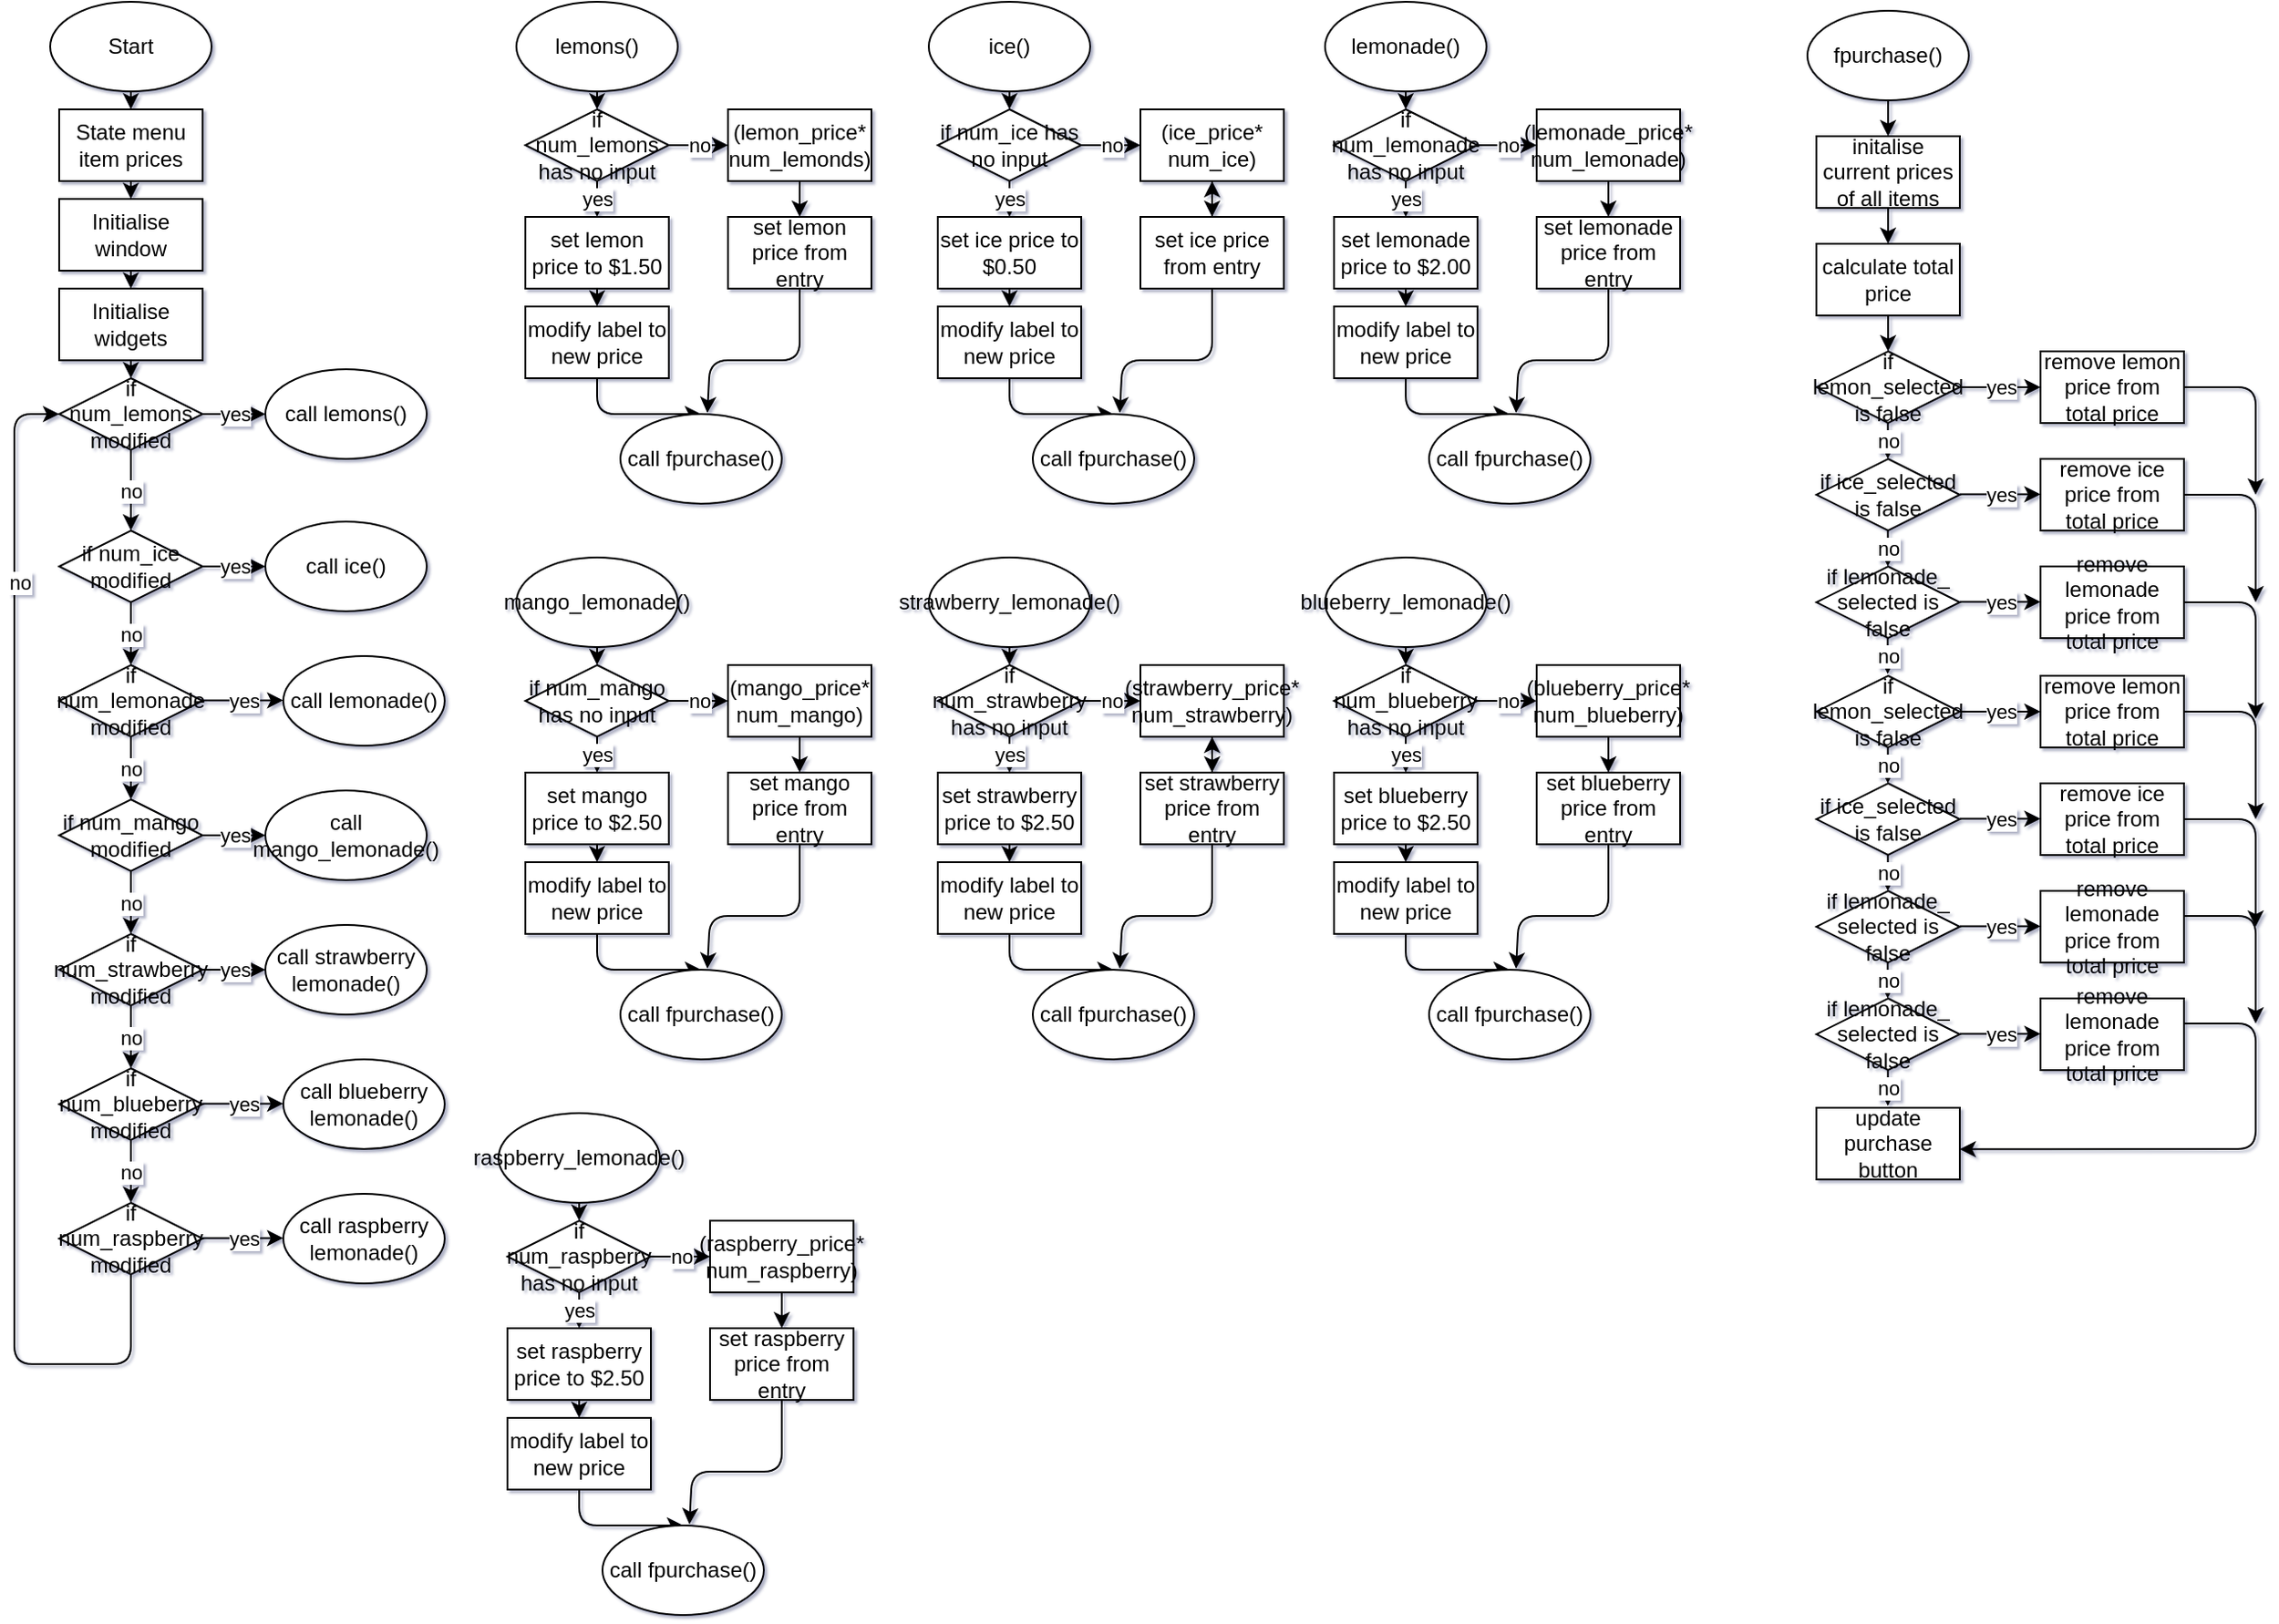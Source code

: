 <mxfile>
    <diagram id="T7fpfcv4vCOdEy8_zd1V" name="Page-1">
        <mxGraphModel dx="1696" dy="1106" grid="1" gridSize="10" guides="1" tooltips="1" connect="1" arrows="1" fold="1" page="1" pageScale="1" pageWidth="850" pageHeight="1100" background="none" math="0" shadow="1">
            <root>
                <mxCell id="0"/>
                <mxCell id="1" parent="0"/>
                <mxCell id="4" value="lemons()" style="ellipse;whiteSpace=wrap;html=1;" parent="1" vertex="1">
                    <mxGeometry x="50" y="40" width="90" height="50" as="geometry"/>
                </mxCell>
                <mxCell id="9" value="" style="endArrow=classic;html=1;exitX=0.5;exitY=1;exitDx=0;exitDy=0;entryX=0.5;entryY=0;entryDx=0;entryDy=0;" parent="1" source="4" edge="1">
                    <mxGeometry width="50" height="50" relative="1" as="geometry">
                        <mxPoint x="170" y="180" as="sourcePoint"/>
                        <mxPoint x="95" y="100" as="targetPoint"/>
                    </mxGeometry>
                </mxCell>
                <mxCell id="22" style="edgeStyle=none;html=1;exitX=0.5;exitY=1;exitDx=0;exitDy=0;" parent="1" source="10" target="18" edge="1">
                    <mxGeometry relative="1" as="geometry"/>
                </mxCell>
                <mxCell id="10" value="Start" style="ellipse;whiteSpace=wrap;html=1;" parent="1" vertex="1">
                    <mxGeometry x="-210" y="40" width="90" height="50" as="geometry"/>
                </mxCell>
                <mxCell id="16" value="fpurchase()" style="ellipse;whiteSpace=wrap;html=1;" parent="1" vertex="1">
                    <mxGeometry x="770" y="45" width="90" height="50" as="geometry"/>
                </mxCell>
                <mxCell id="17" value="" style="endArrow=classic;html=1;exitX=0.5;exitY=1;exitDx=0;exitDy=0;" parent="1" source="16" edge="1">
                    <mxGeometry width="50" height="50" relative="1" as="geometry">
                        <mxPoint x="890" y="185" as="sourcePoint"/>
                        <mxPoint x="815" y="115" as="targetPoint"/>
                    </mxGeometry>
                </mxCell>
                <mxCell id="20" style="edgeStyle=none;html=1;exitX=0.5;exitY=1;exitDx=0;exitDy=0;entryX=0.5;entryY=0;entryDx=0;entryDy=0;" parent="1" source="18" target="19" edge="1">
                    <mxGeometry relative="1" as="geometry"/>
                </mxCell>
                <mxCell id="18" value="State menu item prices" style="rounded=0;whiteSpace=wrap;html=1;" parent="1" vertex="1">
                    <mxGeometry x="-205" y="100" width="80" height="40" as="geometry"/>
                </mxCell>
                <mxCell id="26" style="edgeStyle=none;html=1;exitX=0.5;exitY=1;exitDx=0;exitDy=0;" parent="1" source="19" target="25" edge="1">
                    <mxGeometry relative="1" as="geometry"/>
                </mxCell>
                <mxCell id="19" value="Initialise window" style="rounded=0;whiteSpace=wrap;html=1;" parent="1" vertex="1">
                    <mxGeometry x="-205" y="150" width="80" height="40" as="geometry"/>
                </mxCell>
                <mxCell id="28" style="edgeStyle=none;html=1;exitX=0.5;exitY=1;exitDx=0;exitDy=0;entryX=0.5;entryY=0;entryDx=0;entryDy=0;" parent="1" source="25" edge="1">
                    <mxGeometry relative="1" as="geometry">
                        <mxPoint x="-165" y="250" as="targetPoint"/>
                    </mxGeometry>
                </mxCell>
                <mxCell id="25" value="Initialise widgets" style="rounded=0;whiteSpace=wrap;html=1;" parent="1" vertex="1">
                    <mxGeometry x="-205" y="200" width="80" height="40" as="geometry"/>
                </mxCell>
                <mxCell id="30" value="call lemons()" style="ellipse;whiteSpace=wrap;html=1;" parent="1" vertex="1">
                    <mxGeometry x="-90" y="245" width="90" height="50" as="geometry"/>
                </mxCell>
                <mxCell id="35" value="call ice()" style="ellipse;whiteSpace=wrap;html=1;" parent="1" vertex="1">
                    <mxGeometry x="-90" y="330" width="90" height="50" as="geometry"/>
                </mxCell>
                <mxCell id="42" style="edgeStyle=none;html=1;entryX=0;entryY=0.5;entryDx=0;entryDy=0;exitX=0.5;exitY=1;exitDx=0;exitDy=0;" parent="1" source="203" edge="1">
                    <mxGeometry relative="1" as="geometry">
                        <mxPoint x="-230" y="721.129" as="sourcePoint"/>
                        <mxPoint x="-205" y="270" as="targetPoint"/>
                        <Array as="points">
                            <mxPoint x="-165" y="800"/>
                            <mxPoint x="-230" y="800"/>
                            <mxPoint x="-230" y="650"/>
                            <mxPoint x="-230" y="570"/>
                            <mxPoint x="-230" y="470"/>
                            <mxPoint x="-230" y="340"/>
                            <mxPoint x="-230" y="270"/>
                        </Array>
                    </mxGeometry>
                </mxCell>
                <mxCell id="38" value="call lemonade()" style="ellipse;whiteSpace=wrap;html=1;" parent="1" vertex="1">
                    <mxGeometry x="-80" y="405" width="90" height="50" as="geometry"/>
                </mxCell>
                <mxCell id="43" value="" style="endArrow=classic;html=1;exitX=0.5;exitY=1;exitDx=0;exitDy=0;entryX=0.5;entryY=0;entryDx=0;entryDy=0;" parent="1" edge="1">
                    <mxGeometry relative="1" as="geometry">
                        <mxPoint x="-165" y="290" as="sourcePoint"/>
                        <mxPoint x="-165" y="335" as="targetPoint"/>
                    </mxGeometry>
                </mxCell>
                <mxCell id="44" value="no" style="edgeLabel;resizable=0;html=1;;align=center;verticalAlign=middle;" parent="43" connectable="0" vertex="1">
                    <mxGeometry relative="1" as="geometry"/>
                </mxCell>
                <mxCell id="45" value="" style="endArrow=classic;html=1;exitX=0.5;exitY=1;exitDx=0;exitDy=0;entryX=0.5;entryY=0;entryDx=0;entryDy=0;" parent="1" edge="1">
                    <mxGeometry relative="1" as="geometry">
                        <mxPoint x="-165" y="375" as="sourcePoint"/>
                        <mxPoint x="-165" y="410" as="targetPoint"/>
                    </mxGeometry>
                </mxCell>
                <mxCell id="46" value="no" style="edgeLabel;resizable=0;html=1;;align=center;verticalAlign=middle;" parent="45" connectable="0" vertex="1">
                    <mxGeometry relative="1" as="geometry"/>
                </mxCell>
                <mxCell id="48" value="" style="endArrow=classic;html=1;exitX=1;exitY=0.5;exitDx=0;exitDy=0;entryX=0;entryY=0.5;entryDx=0;entryDy=0;" parent="1" target="35" edge="1">
                    <mxGeometry relative="1" as="geometry">
                        <mxPoint x="-125" y="355" as="sourcePoint"/>
                        <mxPoint x="-40" y="400" as="targetPoint"/>
                    </mxGeometry>
                </mxCell>
                <mxCell id="49" value="yes" style="edgeLabel;resizable=0;html=1;;align=center;verticalAlign=middle;" parent="48" connectable="0" vertex="1">
                    <mxGeometry relative="1" as="geometry"/>
                </mxCell>
                <mxCell id="51" value="" style="endArrow=classic;html=1;exitX=1;exitY=0.5;exitDx=0;exitDy=0;" parent="1" target="30" edge="1">
                    <mxGeometry relative="1" as="geometry">
                        <mxPoint x="-125" y="270" as="sourcePoint"/>
                        <mxPoint y="310" as="targetPoint"/>
                    </mxGeometry>
                </mxCell>
                <mxCell id="52" value="yes" style="edgeLabel;resizable=0;html=1;;align=center;verticalAlign=middle;" parent="51" connectable="0" vertex="1">
                    <mxGeometry relative="1" as="geometry"/>
                </mxCell>
                <mxCell id="54" value="" style="endArrow=classic;html=1;exitX=1;exitY=0.5;exitDx=0;exitDy=0;entryX=0;entryY=0.5;entryDx=0;entryDy=0;" parent="1" edge="1">
                    <mxGeometry relative="1" as="geometry">
                        <mxPoint x="-125" y="429.74" as="sourcePoint"/>
                        <mxPoint x="-80" y="429.74" as="targetPoint"/>
                    </mxGeometry>
                </mxCell>
                <mxCell id="55" value="yes" style="edgeLabel;resizable=0;html=1;;align=center;verticalAlign=middle;" parent="54" connectable="0" vertex="1">
                    <mxGeometry relative="1" as="geometry"/>
                </mxCell>
                <mxCell id="56" value="no" style="edgeLabel;resizable=0;html=1;;align=center;verticalAlign=middle;" parent="1" connectable="0" vertex="1">
                    <mxGeometry x="-139.998" y="335" as="geometry">
                        <mxPoint x="-87" y="29" as="offset"/>
                    </mxGeometry>
                </mxCell>
                <mxCell id="57" value="if num_lemons modified" style="rhombus;whiteSpace=wrap;html=1;" parent="1" vertex="1">
                    <mxGeometry x="-205" y="250" width="80" height="40" as="geometry"/>
                </mxCell>
                <mxCell id="58" value="if num_ice modified" style="rhombus;whiteSpace=wrap;html=1;" parent="1" vertex="1">
                    <mxGeometry x="-205" y="335" width="80" height="40" as="geometry"/>
                </mxCell>
                <mxCell id="59" value="if num_lemonade modified" style="rhombus;whiteSpace=wrap;html=1;" parent="1" vertex="1">
                    <mxGeometry x="-205" y="410" width="80" height="40" as="geometry"/>
                </mxCell>
                <mxCell id="61" value="&lt;span style=&quot;color: rgb(0, 0, 0);&quot;&gt;if num_lemons has no input&lt;/span&gt;" style="rhombus;whiteSpace=wrap;html=1;" parent="1" vertex="1">
                    <mxGeometry x="55" y="100" width="80" height="40" as="geometry"/>
                </mxCell>
                <mxCell id="63" value="" style="endArrow=classic;html=1;exitX=0.5;exitY=1;exitDx=0;exitDy=0;entryX=0.5;entryY=0;entryDx=0;entryDy=0;" parent="1" source="61" target="68" edge="1">
                    <mxGeometry relative="1" as="geometry">
                        <mxPoint x="118" y="170" as="sourcePoint"/>
                        <mxPoint x="98" y="170" as="targetPoint"/>
                    </mxGeometry>
                </mxCell>
                <mxCell id="64" value="yes" style="edgeLabel;resizable=0;html=1;;align=center;verticalAlign=middle;" parent="63" connectable="0" vertex="1">
                    <mxGeometry relative="1" as="geometry"/>
                </mxCell>
                <mxCell id="66" value="" style="endArrow=classic;html=1;exitX=1;exitY=0.5;exitDx=0;exitDy=0;" parent="1" source="61" edge="1">
                    <mxGeometry relative="1" as="geometry">
                        <mxPoint x="105" y="150" as="sourcePoint"/>
                        <mxPoint x="168" y="120" as="targetPoint"/>
                    </mxGeometry>
                </mxCell>
                <mxCell id="67" value="no" style="edgeLabel;resizable=0;html=1;;align=center;verticalAlign=middle;" parent="66" connectable="0" vertex="1">
                    <mxGeometry relative="1" as="geometry"/>
                </mxCell>
                <mxCell id="71" value="" style="edgeStyle=none;html=1;" parent="1" source="68" target="70" edge="1">
                    <mxGeometry relative="1" as="geometry"/>
                </mxCell>
                <mxCell id="68" value="set lemon price to $1.50" style="rounded=0;whiteSpace=wrap;html=1;" parent="1" vertex="1">
                    <mxGeometry x="55" y="160" width="80" height="40" as="geometry"/>
                </mxCell>
                <mxCell id="79" style="edgeStyle=none;html=1;entryX=0.5;entryY=0;entryDx=0;entryDy=0;" parent="1" source="70" target="78" edge="1">
                    <mxGeometry relative="1" as="geometry">
                        <Array as="points">
                            <mxPoint x="95" y="270"/>
                        </Array>
                    </mxGeometry>
                </mxCell>
                <mxCell id="70" value="modify label to new price" style="rounded=0;whiteSpace=wrap;html=1;" parent="1" vertex="1">
                    <mxGeometry x="55" y="210" width="80" height="40" as="geometry"/>
                </mxCell>
                <mxCell id="77" value="" style="edgeStyle=none;html=1;" parent="1" source="72" target="75" edge="1">
                    <mxGeometry relative="1" as="geometry"/>
                </mxCell>
                <mxCell id="72" value="(lemon_price*&lt;br&gt;num_lemonds)" style="rounded=0;whiteSpace=wrap;html=1;" parent="1" vertex="1">
                    <mxGeometry x="168" y="100" width="80" height="40" as="geometry"/>
                </mxCell>
                <mxCell id="80" style="edgeStyle=none;html=1;entryX=0.539;entryY=-0.012;entryDx=0;entryDy=0;entryPerimeter=0;" parent="1" source="75" target="78" edge="1">
                    <mxGeometry relative="1" as="geometry">
                        <mxPoint x="208" y="240" as="targetPoint"/>
                        <Array as="points">
                            <mxPoint x="208" y="240"/>
                            <mxPoint x="158" y="240"/>
                        </Array>
                    </mxGeometry>
                </mxCell>
                <mxCell id="75" value="&lt;span style=&quot;color: rgb(0, 0, 0);&quot;&gt;set lemon price from entry&lt;/span&gt;" style="rounded=0;whiteSpace=wrap;html=1;" parent="1" vertex="1">
                    <mxGeometry x="168" y="160" width="80" height="40" as="geometry"/>
                </mxCell>
                <mxCell id="78" value="call fpurchase()" style="ellipse;whiteSpace=wrap;html=1;" parent="1" vertex="1">
                    <mxGeometry x="108" y="270" width="90" height="50" as="geometry"/>
                </mxCell>
                <mxCell id="81" value="lemonade()" style="ellipse;whiteSpace=wrap;html=1;" parent="1" vertex="1">
                    <mxGeometry x="501" y="40" width="90" height="50" as="geometry"/>
                </mxCell>
                <mxCell id="82" value="" style="endArrow=classic;html=1;exitX=0.5;exitY=1;exitDx=0;exitDy=0;entryX=0.5;entryY=0;entryDx=0;entryDy=0;" parent="1" source="81" edge="1">
                    <mxGeometry width="50" height="50" relative="1" as="geometry">
                        <mxPoint x="621" y="180" as="sourcePoint"/>
                        <mxPoint x="546" y="100" as="targetPoint"/>
                    </mxGeometry>
                </mxCell>
                <mxCell id="83" value="&lt;span style=&quot;color: rgb(0, 0, 0);&quot;&gt;if num_lemonade has no input&lt;/span&gt;" style="rhombus;whiteSpace=wrap;html=1;" parent="1" vertex="1">
                    <mxGeometry x="506" y="100" width="80" height="40" as="geometry"/>
                </mxCell>
                <mxCell id="84" value="" style="endArrow=classic;html=1;exitX=0.5;exitY=1;exitDx=0;exitDy=0;entryX=0.5;entryY=0;entryDx=0;entryDy=0;" parent="1" source="83" target="89" edge="1">
                    <mxGeometry relative="1" as="geometry">
                        <mxPoint x="569" y="170" as="sourcePoint"/>
                        <mxPoint x="549" y="170" as="targetPoint"/>
                    </mxGeometry>
                </mxCell>
                <mxCell id="85" value="yes" style="edgeLabel;resizable=0;html=1;;align=center;verticalAlign=middle;" parent="84" connectable="0" vertex="1">
                    <mxGeometry relative="1" as="geometry"/>
                </mxCell>
                <mxCell id="86" value="" style="endArrow=classic;html=1;exitX=1;exitY=0.5;exitDx=0;exitDy=0;" parent="1" source="83" edge="1">
                    <mxGeometry relative="1" as="geometry">
                        <mxPoint x="556" y="150" as="sourcePoint"/>
                        <mxPoint x="619" y="120" as="targetPoint"/>
                    </mxGeometry>
                </mxCell>
                <mxCell id="87" value="no" style="edgeLabel;resizable=0;html=1;;align=center;verticalAlign=middle;" parent="86" connectable="0" vertex="1">
                    <mxGeometry relative="1" as="geometry"/>
                </mxCell>
                <mxCell id="88" value="" style="edgeStyle=none;html=1;" parent="1" source="89" target="91" edge="1">
                    <mxGeometry relative="1" as="geometry"/>
                </mxCell>
                <mxCell id="89" value="set lemonade price to $2.00" style="rounded=0;whiteSpace=wrap;html=1;" parent="1" vertex="1">
                    <mxGeometry x="506" y="160" width="80" height="40" as="geometry"/>
                </mxCell>
                <mxCell id="90" style="edgeStyle=none;html=1;entryX=0.5;entryY=0;entryDx=0;entryDy=0;" parent="1" source="91" target="96" edge="1">
                    <mxGeometry relative="1" as="geometry">
                        <Array as="points">
                            <mxPoint x="546" y="270"/>
                        </Array>
                    </mxGeometry>
                </mxCell>
                <mxCell id="91" value="modify label to new price" style="rounded=0;whiteSpace=wrap;html=1;" parent="1" vertex="1">
                    <mxGeometry x="506" y="210" width="80" height="40" as="geometry"/>
                </mxCell>
                <mxCell id="92" value="" style="edgeStyle=none;html=1;" parent="1" source="93" target="95" edge="1">
                    <mxGeometry relative="1" as="geometry"/>
                </mxCell>
                <mxCell id="93" value="&lt;span style=&quot;color: rgb(0, 0, 0);&quot;&gt;(lemonade_price*&lt;/span&gt;&lt;br&gt;&lt;span style=&quot;color: rgb(0, 0, 0);&quot;&gt;num_lemonade)&lt;/span&gt;" style="rounded=0;whiteSpace=wrap;html=1;" parent="1" vertex="1">
                    <mxGeometry x="619" y="100" width="80" height="40" as="geometry"/>
                </mxCell>
                <mxCell id="94" style="edgeStyle=none;html=1;entryX=0.539;entryY=-0.012;entryDx=0;entryDy=0;entryPerimeter=0;" parent="1" source="95" target="96" edge="1">
                    <mxGeometry relative="1" as="geometry">
                        <mxPoint x="659" y="240" as="targetPoint"/>
                        <Array as="points">
                            <mxPoint x="659" y="240"/>
                            <mxPoint x="609" y="240"/>
                        </Array>
                    </mxGeometry>
                </mxCell>
                <mxCell id="95" value="&lt;span style=&quot;color: rgb(0, 0, 0);&quot;&gt;set lemonade price from entry&lt;/span&gt;" style="rounded=0;whiteSpace=wrap;html=1;" parent="1" vertex="1">
                    <mxGeometry x="619" y="160" width="80" height="40" as="geometry"/>
                </mxCell>
                <mxCell id="96" value="call fpurchase()" style="ellipse;whiteSpace=wrap;html=1;" parent="1" vertex="1">
                    <mxGeometry x="559" y="270" width="90" height="50" as="geometry"/>
                </mxCell>
                <mxCell id="97" value="ice()" style="ellipse;whiteSpace=wrap;html=1;" parent="1" vertex="1">
                    <mxGeometry x="280" y="40" width="90" height="50" as="geometry"/>
                </mxCell>
                <mxCell id="98" value="" style="endArrow=classic;html=1;exitX=0.5;exitY=1;exitDx=0;exitDy=0;entryX=0.5;entryY=0;entryDx=0;entryDy=0;" parent="1" source="97" edge="1">
                    <mxGeometry width="50" height="50" relative="1" as="geometry">
                        <mxPoint x="400" y="180" as="sourcePoint"/>
                        <mxPoint x="325" y="100" as="targetPoint"/>
                    </mxGeometry>
                </mxCell>
                <mxCell id="99" value="&lt;span style=&quot;color: rgb(0, 0, 0);&quot;&gt;if num_ice has no input&lt;/span&gt;" style="rhombus;whiteSpace=wrap;html=1;" parent="1" vertex="1">
                    <mxGeometry x="285" y="100" width="80" height="40" as="geometry"/>
                </mxCell>
                <mxCell id="100" value="" style="endArrow=classic;html=1;exitX=0.5;exitY=1;exitDx=0;exitDy=0;entryX=0.5;entryY=0;entryDx=0;entryDy=0;" parent="1" source="99" target="105" edge="1">
                    <mxGeometry relative="1" as="geometry">
                        <mxPoint x="348" y="170" as="sourcePoint"/>
                        <mxPoint x="328" y="170" as="targetPoint"/>
                    </mxGeometry>
                </mxCell>
                <mxCell id="101" value="yes" style="edgeLabel;resizable=0;html=1;;align=center;verticalAlign=middle;" parent="100" connectable="0" vertex="1">
                    <mxGeometry relative="1" as="geometry"/>
                </mxCell>
                <mxCell id="102" value="" style="endArrow=classic;html=1;exitX=1;exitY=0.5;exitDx=0;exitDy=0;" parent="1" source="99" edge="1">
                    <mxGeometry relative="1" as="geometry">
                        <mxPoint x="335" y="150" as="sourcePoint"/>
                        <mxPoint x="398" y="120" as="targetPoint"/>
                    </mxGeometry>
                </mxCell>
                <mxCell id="103" value="no" style="edgeLabel;resizable=0;html=1;;align=center;verticalAlign=middle;" parent="102" connectable="0" vertex="1">
                    <mxGeometry relative="1" as="geometry"/>
                </mxCell>
                <mxCell id="104" value="" style="edgeStyle=none;html=1;" parent="1" source="105" target="107" edge="1">
                    <mxGeometry relative="1" as="geometry"/>
                </mxCell>
                <mxCell id="105" value="set ice price to $0.50" style="rounded=0;whiteSpace=wrap;html=1;" parent="1" vertex="1">
                    <mxGeometry x="285" y="160" width="80" height="40" as="geometry"/>
                </mxCell>
                <mxCell id="106" style="edgeStyle=none;html=1;entryX=0.5;entryY=0;entryDx=0;entryDy=0;" parent="1" source="107" target="112" edge="1">
                    <mxGeometry relative="1" as="geometry">
                        <Array as="points">
                            <mxPoint x="325" y="270"/>
                        </Array>
                    </mxGeometry>
                </mxCell>
                <mxCell id="107" value="modify label to new price" style="rounded=0;whiteSpace=wrap;html=1;" parent="1" vertex="1">
                    <mxGeometry x="285" y="210" width="80" height="40" as="geometry"/>
                </mxCell>
                <mxCell id="108" value="" style="edgeStyle=none;html=1;" parent="1" source="109" target="111" edge="1">
                    <mxGeometry relative="1" as="geometry"/>
                </mxCell>
                <mxCell id="109" value="&lt;span style=&quot;color: rgb(0, 0, 0);&quot;&gt;(ice_price*&lt;/span&gt;&lt;br&gt;&lt;span style=&quot;color: rgb(0, 0, 0);&quot;&gt;num_ice)&lt;/span&gt;" style="rounded=0;whiteSpace=wrap;html=1;" parent="1" vertex="1">
                    <mxGeometry x="398" y="100" width="80" height="40" as="geometry"/>
                </mxCell>
                <mxCell id="110" style="edgeStyle=none;html=1;entryX=0.539;entryY=-0.012;entryDx=0;entryDy=0;entryPerimeter=0;" parent="1" source="111" target="112" edge="1">
                    <mxGeometry relative="1" as="geometry">
                        <mxPoint x="438" y="240" as="targetPoint"/>
                        <Array as="points">
                            <mxPoint x="438" y="240"/>
                            <mxPoint x="388" y="240"/>
                        </Array>
                    </mxGeometry>
                </mxCell>
                <mxCell id="113" value="" style="edgeStyle=none;html=1;" parent="1" source="111" target="109" edge="1">
                    <mxGeometry relative="1" as="geometry"/>
                </mxCell>
                <mxCell id="111" value="&lt;span style=&quot;color: rgb(0, 0, 0);&quot;&gt;set ice price from entry&lt;/span&gt;" style="rounded=0;whiteSpace=wrap;html=1;" parent="1" vertex="1">
                    <mxGeometry x="398" y="160" width="80" height="40" as="geometry"/>
                </mxCell>
                <mxCell id="112" value="call fpurchase()" style="ellipse;whiteSpace=wrap;html=1;" parent="1" vertex="1">
                    <mxGeometry x="338" y="270" width="90" height="50" as="geometry"/>
                </mxCell>
                <mxCell id="116" value="" style="edgeStyle=none;html=1;" parent="1" source="114" target="115" edge="1">
                    <mxGeometry relative="1" as="geometry"/>
                </mxCell>
                <mxCell id="114" value="initalise current prices of all items" style="rounded=0;whiteSpace=wrap;html=1;" parent="1" vertex="1">
                    <mxGeometry x="775" y="115" width="80" height="40" as="geometry"/>
                </mxCell>
                <mxCell id="119" value="" style="edgeStyle=none;html=1;" parent="1" source="115" target="118" edge="1">
                    <mxGeometry relative="1" as="geometry"/>
                </mxCell>
                <mxCell id="115" value="&lt;span style=&quot;color: rgb(0, 0, 0);&quot;&gt;calculate total price&lt;/span&gt;" style="rounded=0;whiteSpace=wrap;html=1;" parent="1" vertex="1">
                    <mxGeometry x="775" y="175" width="80" height="40" as="geometry"/>
                </mxCell>
                <mxCell id="118" value="&lt;span style=&quot;color: rgb(0, 0, 0);&quot;&gt;if lemon_selected is false&lt;/span&gt;" style="rhombus;whiteSpace=wrap;html=1;" parent="1" vertex="1">
                    <mxGeometry x="775" y="235" width="80" height="40" as="geometry"/>
                </mxCell>
                <mxCell id="121" value="yes" style="endArrow=classic;html=1;exitX=1;exitY=0.5;exitDx=0;exitDy=0;" parent="1" source="118" edge="1">
                    <mxGeometry relative="1" as="geometry">
                        <mxPoint x="775" y="254.73" as="sourcePoint"/>
                        <mxPoint x="900" y="255" as="targetPoint"/>
                    </mxGeometry>
                </mxCell>
                <mxCell id="123" value="" style="endArrow=classic;html=1;exitX=0.5;exitY=1;exitDx=0;exitDy=0;entryX=0.5;entryY=0;entryDx=0;entryDy=0;" parent="1" edge="1">
                    <mxGeometry relative="1" as="geometry">
                        <mxPoint x="814.86" y="275" as="sourcePoint"/>
                        <mxPoint x="814.86" y="295" as="targetPoint"/>
                    </mxGeometry>
                </mxCell>
                <mxCell id="124" value="no" style="edgeLabel;resizable=0;html=1;;align=center;verticalAlign=middle;" parent="123" connectable="0" vertex="1">
                    <mxGeometry relative="1" as="geometry"/>
                </mxCell>
                <mxCell id="125" value="&lt;span style=&quot;color: rgb(0, 0, 0);&quot;&gt;if ice_selected is false&lt;/span&gt;" style="rhombus;whiteSpace=wrap;html=1;" parent="1" vertex="1">
                    <mxGeometry x="775" y="295" width="80" height="40" as="geometry"/>
                </mxCell>
                <mxCell id="126" value="" style="endArrow=classic;html=1;exitX=0.5;exitY=1;exitDx=0;exitDy=0;entryX=0.5;entryY=0;entryDx=0;entryDy=0;" parent="1" edge="1">
                    <mxGeometry relative="1" as="geometry">
                        <mxPoint x="814.86" y="335" as="sourcePoint"/>
                        <mxPoint x="814.86" y="355" as="targetPoint"/>
                    </mxGeometry>
                </mxCell>
                <mxCell id="127" value="no" style="edgeLabel;resizable=0;html=1;;align=center;verticalAlign=middle;" parent="126" connectable="0" vertex="1">
                    <mxGeometry relative="1" as="geometry"/>
                </mxCell>
                <mxCell id="128" value="&lt;span style=&quot;color: rgb(0, 0, 0);&quot;&gt;if lemonade_ selected is false&lt;/span&gt;" style="rhombus;whiteSpace=wrap;html=1;" parent="1" vertex="1">
                    <mxGeometry x="775" y="355" width="80" height="40" as="geometry"/>
                </mxCell>
                <mxCell id="129" value="" style="endArrow=classic;html=1;exitX=0.5;exitY=1;exitDx=0;exitDy=0;entryX=0.5;entryY=0;entryDx=0;entryDy=0;" parent="1" edge="1">
                    <mxGeometry relative="1" as="geometry">
                        <mxPoint x="814.78" y="395" as="sourcePoint"/>
                        <mxPoint x="814.78" y="415" as="targetPoint"/>
                    </mxGeometry>
                </mxCell>
                <mxCell id="130" value="no" style="edgeLabel;resizable=0;html=1;;align=center;verticalAlign=middle;" parent="129" connectable="0" vertex="1">
                    <mxGeometry relative="1" as="geometry"/>
                </mxCell>
                <mxCell id="131" value="yes" style="endArrow=classic;html=1;exitX=1;exitY=0.5;exitDx=0;exitDy=0;" parent="1" edge="1">
                    <mxGeometry relative="1" as="geometry">
                        <mxPoint x="855" y="314.78" as="sourcePoint"/>
                        <mxPoint x="900" y="314.78" as="targetPoint"/>
                    </mxGeometry>
                </mxCell>
                <mxCell id="132" value="yes" style="endArrow=classic;html=1;exitX=1;exitY=0.5;exitDx=0;exitDy=0;" parent="1" edge="1">
                    <mxGeometry relative="1" as="geometry">
                        <mxPoint x="855" y="374.78" as="sourcePoint"/>
                        <mxPoint x="900" y="374.78" as="targetPoint"/>
                    </mxGeometry>
                </mxCell>
                <mxCell id="138" style="edgeStyle=none;html=1;" parent="1" source="133" edge="1">
                    <mxGeometry relative="1" as="geometry">
                        <mxPoint x="1020" y="315" as="targetPoint"/>
                        <Array as="points">
                            <mxPoint x="1020" y="255"/>
                        </Array>
                    </mxGeometry>
                </mxCell>
                <mxCell id="133" value="&lt;span style=&quot;color: rgb(0, 0, 0);&quot;&gt;remove lemon price from total price&lt;/span&gt;" style="rounded=0;whiteSpace=wrap;html=1;" parent="1" vertex="1">
                    <mxGeometry x="900" y="235" width="80" height="40" as="geometry"/>
                </mxCell>
                <mxCell id="139" style="edgeStyle=none;html=1;" parent="1" source="134" edge="1">
                    <mxGeometry relative="1" as="geometry">
                        <mxPoint x="1020" y="375" as="targetPoint"/>
                        <Array as="points">
                            <mxPoint x="1020" y="315"/>
                        </Array>
                    </mxGeometry>
                </mxCell>
                <mxCell id="134" value="&lt;span style=&quot;color: rgb(0, 0, 0);&quot;&gt;remove ice price from total price&lt;/span&gt;" style="rounded=0;whiteSpace=wrap;html=1;" parent="1" vertex="1">
                    <mxGeometry x="900" y="295" width="80" height="40" as="geometry"/>
                </mxCell>
                <mxCell id="140" style="edgeStyle=none;html=1;" parent="1" source="135" edge="1">
                    <mxGeometry relative="1" as="geometry">
                        <mxPoint x="1020" y="440" as="targetPoint"/>
                        <Array as="points">
                            <mxPoint x="1020" y="375"/>
                            <mxPoint x="1020" y="435"/>
                        </Array>
                    </mxGeometry>
                </mxCell>
                <mxCell id="135" value="&lt;span style=&quot;color: rgb(0, 0, 0);&quot;&gt;remove lemonade price from total price&lt;/span&gt;" style="rounded=0;whiteSpace=wrap;html=1;" parent="1" vertex="1">
                    <mxGeometry x="900" y="355" width="80" height="40" as="geometry"/>
                </mxCell>
                <mxCell id="137" value="&lt;span style=&quot;color: rgb(0, 0, 0);&quot;&gt;update purchase button&lt;/span&gt;" style="rounded=0;whiteSpace=wrap;html=1;" parent="1" vertex="1">
                    <mxGeometry x="775" y="657" width="80" height="40" as="geometry"/>
                </mxCell>
                <mxCell id="141" value="mango_lemonade()" style="ellipse;whiteSpace=wrap;html=1;" parent="1" vertex="1">
                    <mxGeometry x="50" y="350" width="90" height="50" as="geometry"/>
                </mxCell>
                <mxCell id="142" value="" style="endArrow=classic;html=1;exitX=0.5;exitY=1;exitDx=0;exitDy=0;entryX=0.5;entryY=0;entryDx=0;entryDy=0;" parent="1" source="141" edge="1">
                    <mxGeometry width="50" height="50" relative="1" as="geometry">
                        <mxPoint x="170" y="490" as="sourcePoint"/>
                        <mxPoint x="95" y="410" as="targetPoint"/>
                    </mxGeometry>
                </mxCell>
                <mxCell id="143" value="&lt;span style=&quot;color: rgb(0, 0, 0);&quot;&gt;if num_mango has no input&lt;/span&gt;" style="rhombus;whiteSpace=wrap;html=1;" parent="1" vertex="1">
                    <mxGeometry x="55" y="410" width="80" height="40" as="geometry"/>
                </mxCell>
                <mxCell id="144" value="" style="endArrow=classic;html=1;exitX=0.5;exitY=1;exitDx=0;exitDy=0;entryX=0.5;entryY=0;entryDx=0;entryDy=0;" parent="1" source="143" target="149" edge="1">
                    <mxGeometry relative="1" as="geometry">
                        <mxPoint x="118" y="480" as="sourcePoint"/>
                        <mxPoint x="98" y="480" as="targetPoint"/>
                    </mxGeometry>
                </mxCell>
                <mxCell id="145" value="yes" style="edgeLabel;resizable=0;html=1;;align=center;verticalAlign=middle;" parent="144" connectable="0" vertex="1">
                    <mxGeometry relative="1" as="geometry"/>
                </mxCell>
                <mxCell id="146" value="" style="endArrow=classic;html=1;exitX=1;exitY=0.5;exitDx=0;exitDy=0;" parent="1" source="143" edge="1">
                    <mxGeometry relative="1" as="geometry">
                        <mxPoint x="105" y="460" as="sourcePoint"/>
                        <mxPoint x="168" y="430" as="targetPoint"/>
                    </mxGeometry>
                </mxCell>
                <mxCell id="147" value="no" style="edgeLabel;resizable=0;html=1;;align=center;verticalAlign=middle;" parent="146" connectable="0" vertex="1">
                    <mxGeometry relative="1" as="geometry"/>
                </mxCell>
                <mxCell id="148" value="" style="edgeStyle=none;html=1;" parent="1" source="149" target="151" edge="1">
                    <mxGeometry relative="1" as="geometry"/>
                </mxCell>
                <mxCell id="149" value="set mango price to $2.50" style="rounded=0;whiteSpace=wrap;html=1;" parent="1" vertex="1">
                    <mxGeometry x="55" y="470" width="80" height="40" as="geometry"/>
                </mxCell>
                <mxCell id="150" style="edgeStyle=none;html=1;entryX=0.5;entryY=0;entryDx=0;entryDy=0;" parent="1" source="151" target="156" edge="1">
                    <mxGeometry relative="1" as="geometry">
                        <Array as="points">
                            <mxPoint x="95" y="580"/>
                        </Array>
                    </mxGeometry>
                </mxCell>
                <mxCell id="151" value="modify label to new price" style="rounded=0;whiteSpace=wrap;html=1;" parent="1" vertex="1">
                    <mxGeometry x="55" y="520" width="80" height="40" as="geometry"/>
                </mxCell>
                <mxCell id="152" value="" style="edgeStyle=none;html=1;" parent="1" source="153" target="155" edge="1">
                    <mxGeometry relative="1" as="geometry"/>
                </mxCell>
                <mxCell id="153" value="&lt;span style=&quot;color: rgb(0, 0, 0);&quot;&gt;(mango_price*&lt;/span&gt;&lt;br&gt;&lt;span style=&quot;color: rgb(0, 0, 0);&quot;&gt;num_mango)&lt;/span&gt;" style="rounded=0;whiteSpace=wrap;html=1;" parent="1" vertex="1">
                    <mxGeometry x="168" y="410" width="80" height="40" as="geometry"/>
                </mxCell>
                <mxCell id="154" style="edgeStyle=none;html=1;entryX=0.539;entryY=-0.012;entryDx=0;entryDy=0;entryPerimeter=0;" parent="1" source="155" target="156" edge="1">
                    <mxGeometry relative="1" as="geometry">
                        <mxPoint x="208" y="550" as="targetPoint"/>
                        <Array as="points">
                            <mxPoint x="208" y="550"/>
                            <mxPoint x="158" y="550"/>
                        </Array>
                    </mxGeometry>
                </mxCell>
                <mxCell id="155" value="&lt;span style=&quot;color: rgb(0, 0, 0);&quot;&gt;set mango price from entry&lt;/span&gt;" style="rounded=0;whiteSpace=wrap;html=1;" parent="1" vertex="1">
                    <mxGeometry x="168" y="470" width="80" height="40" as="geometry"/>
                </mxCell>
                <mxCell id="156" value="call fpurchase()" style="ellipse;whiteSpace=wrap;html=1;" parent="1" vertex="1">
                    <mxGeometry x="108" y="580" width="90" height="50" as="geometry"/>
                </mxCell>
                <mxCell id="157" value="blueberry_lemonade()" style="ellipse;whiteSpace=wrap;html=1;" parent="1" vertex="1">
                    <mxGeometry x="501" y="350" width="90" height="50" as="geometry"/>
                </mxCell>
                <mxCell id="158" value="" style="endArrow=classic;html=1;exitX=0.5;exitY=1;exitDx=0;exitDy=0;entryX=0.5;entryY=0;entryDx=0;entryDy=0;" parent="1" source="157" edge="1">
                    <mxGeometry width="50" height="50" relative="1" as="geometry">
                        <mxPoint x="621" y="490" as="sourcePoint"/>
                        <mxPoint x="546" y="410" as="targetPoint"/>
                    </mxGeometry>
                </mxCell>
                <mxCell id="159" value="&lt;span style=&quot;color: rgb(0, 0, 0);&quot;&gt;if num_blueberry has no input&lt;/span&gt;" style="rhombus;whiteSpace=wrap;html=1;" parent="1" vertex="1">
                    <mxGeometry x="506" y="410" width="80" height="40" as="geometry"/>
                </mxCell>
                <mxCell id="160" value="" style="endArrow=classic;html=1;exitX=0.5;exitY=1;exitDx=0;exitDy=0;entryX=0.5;entryY=0;entryDx=0;entryDy=0;" parent="1" source="159" target="165" edge="1">
                    <mxGeometry relative="1" as="geometry">
                        <mxPoint x="569" y="480" as="sourcePoint"/>
                        <mxPoint x="549" y="480" as="targetPoint"/>
                    </mxGeometry>
                </mxCell>
                <mxCell id="161" value="yes" style="edgeLabel;resizable=0;html=1;;align=center;verticalAlign=middle;" parent="160" connectable="0" vertex="1">
                    <mxGeometry relative="1" as="geometry"/>
                </mxCell>
                <mxCell id="162" value="" style="endArrow=classic;html=1;exitX=1;exitY=0.5;exitDx=0;exitDy=0;" parent="1" source="159" edge="1">
                    <mxGeometry relative="1" as="geometry">
                        <mxPoint x="556" y="460" as="sourcePoint"/>
                        <mxPoint x="619" y="430" as="targetPoint"/>
                    </mxGeometry>
                </mxCell>
                <mxCell id="163" value="no" style="edgeLabel;resizable=0;html=1;;align=center;verticalAlign=middle;" parent="162" connectable="0" vertex="1">
                    <mxGeometry relative="1" as="geometry"/>
                </mxCell>
                <mxCell id="164" value="" style="edgeStyle=none;html=1;" parent="1" source="165" target="167" edge="1">
                    <mxGeometry relative="1" as="geometry"/>
                </mxCell>
                <mxCell id="165" value="&lt;span style=&quot;color: rgb(0, 0, 0);&quot;&gt;set blueberry price to $2.50&lt;/span&gt;" style="rounded=0;whiteSpace=wrap;html=1;" parent="1" vertex="1">
                    <mxGeometry x="506" y="470" width="80" height="40" as="geometry"/>
                </mxCell>
                <mxCell id="166" style="edgeStyle=none;html=1;entryX=0.5;entryY=0;entryDx=0;entryDy=0;" parent="1" source="167" target="172" edge="1">
                    <mxGeometry relative="1" as="geometry">
                        <Array as="points">
                            <mxPoint x="546" y="580"/>
                        </Array>
                    </mxGeometry>
                </mxCell>
                <mxCell id="167" value="modify label to new price" style="rounded=0;whiteSpace=wrap;html=1;" parent="1" vertex="1">
                    <mxGeometry x="506" y="520" width="80" height="40" as="geometry"/>
                </mxCell>
                <mxCell id="168" value="" style="edgeStyle=none;html=1;" parent="1" source="169" target="171" edge="1">
                    <mxGeometry relative="1" as="geometry"/>
                </mxCell>
                <mxCell id="169" value="&lt;span style=&quot;color: rgb(0, 0, 0);&quot;&gt;(blueberry_price*&lt;/span&gt;&lt;br&gt;&lt;span style=&quot;color: rgb(0, 0, 0);&quot;&gt;num_blueberry)&lt;/span&gt;" style="rounded=0;whiteSpace=wrap;html=1;" parent="1" vertex="1">
                    <mxGeometry x="619" y="410" width="80" height="40" as="geometry"/>
                </mxCell>
                <mxCell id="170" style="edgeStyle=none;html=1;entryX=0.539;entryY=-0.012;entryDx=0;entryDy=0;entryPerimeter=0;" parent="1" source="171" target="172" edge="1">
                    <mxGeometry relative="1" as="geometry">
                        <mxPoint x="659" y="550" as="targetPoint"/>
                        <Array as="points">
                            <mxPoint x="659" y="550"/>
                            <mxPoint x="609" y="550"/>
                        </Array>
                    </mxGeometry>
                </mxCell>
                <mxCell id="171" value="&lt;span style=&quot;color: rgb(0, 0, 0);&quot;&gt;set blueberry price from entry&lt;/span&gt;" style="rounded=0;whiteSpace=wrap;html=1;" parent="1" vertex="1">
                    <mxGeometry x="619" y="470" width="80" height="40" as="geometry"/>
                </mxCell>
                <mxCell id="172" value="call fpurchase()" style="ellipse;whiteSpace=wrap;html=1;" parent="1" vertex="1">
                    <mxGeometry x="559" y="580" width="90" height="50" as="geometry"/>
                </mxCell>
                <mxCell id="173" value="strawberry_lemonade()" style="ellipse;whiteSpace=wrap;html=1;" parent="1" vertex="1">
                    <mxGeometry x="280" y="350" width="90" height="50" as="geometry"/>
                </mxCell>
                <mxCell id="174" value="" style="endArrow=classic;html=1;exitX=0.5;exitY=1;exitDx=0;exitDy=0;entryX=0.5;entryY=0;entryDx=0;entryDy=0;" parent="1" source="173" edge="1">
                    <mxGeometry width="50" height="50" relative="1" as="geometry">
                        <mxPoint x="400" y="490" as="sourcePoint"/>
                        <mxPoint x="325" y="410" as="targetPoint"/>
                    </mxGeometry>
                </mxCell>
                <mxCell id="175" value="&lt;span style=&quot;color: rgb(0, 0, 0);&quot;&gt;if num_strawberry has no input&lt;/span&gt;" style="rhombus;whiteSpace=wrap;html=1;" parent="1" vertex="1">
                    <mxGeometry x="285" y="410" width="80" height="40" as="geometry"/>
                </mxCell>
                <mxCell id="176" value="" style="endArrow=classic;html=1;exitX=0.5;exitY=1;exitDx=0;exitDy=0;entryX=0.5;entryY=0;entryDx=0;entryDy=0;" parent="1" source="175" target="181" edge="1">
                    <mxGeometry relative="1" as="geometry">
                        <mxPoint x="348" y="480" as="sourcePoint"/>
                        <mxPoint x="328" y="480" as="targetPoint"/>
                    </mxGeometry>
                </mxCell>
                <mxCell id="177" value="yes" style="edgeLabel;resizable=0;html=1;;align=center;verticalAlign=middle;" parent="176" connectable="0" vertex="1">
                    <mxGeometry relative="1" as="geometry"/>
                </mxCell>
                <mxCell id="178" value="" style="endArrow=classic;html=1;exitX=1;exitY=0.5;exitDx=0;exitDy=0;" parent="1" source="175" edge="1">
                    <mxGeometry relative="1" as="geometry">
                        <mxPoint x="335" y="460" as="sourcePoint"/>
                        <mxPoint x="398" y="430" as="targetPoint"/>
                    </mxGeometry>
                </mxCell>
                <mxCell id="179" value="no" style="edgeLabel;resizable=0;html=1;;align=center;verticalAlign=middle;" parent="178" connectable="0" vertex="1">
                    <mxGeometry relative="1" as="geometry"/>
                </mxCell>
                <mxCell id="180" value="" style="edgeStyle=none;html=1;" parent="1" source="181" target="183" edge="1">
                    <mxGeometry relative="1" as="geometry"/>
                </mxCell>
                <mxCell id="181" value="&lt;span style=&quot;color: rgb(0, 0, 0);&quot;&gt;set strawberry price to $2.50&lt;/span&gt;" style="rounded=0;whiteSpace=wrap;html=1;" parent="1" vertex="1">
                    <mxGeometry x="285" y="470" width="80" height="40" as="geometry"/>
                </mxCell>
                <mxCell id="182" style="edgeStyle=none;html=1;entryX=0.5;entryY=0;entryDx=0;entryDy=0;" parent="1" source="183" target="189" edge="1">
                    <mxGeometry relative="1" as="geometry">
                        <Array as="points">
                            <mxPoint x="325" y="580"/>
                        </Array>
                    </mxGeometry>
                </mxCell>
                <mxCell id="183" value="modify label to new price" style="rounded=0;whiteSpace=wrap;html=1;" parent="1" vertex="1">
                    <mxGeometry x="285" y="520" width="80" height="40" as="geometry"/>
                </mxCell>
                <mxCell id="184" value="" style="edgeStyle=none;html=1;" parent="1" source="185" target="188" edge="1">
                    <mxGeometry relative="1" as="geometry"/>
                </mxCell>
                <mxCell id="185" value="&lt;span style=&quot;color: rgb(0, 0, 0);&quot;&gt;(strawberry_price*&lt;/span&gt;&lt;br&gt;&lt;span style=&quot;color: rgb(0, 0, 0);&quot;&gt;num_strawberry)&lt;/span&gt;" style="rounded=0;whiteSpace=wrap;html=1;" parent="1" vertex="1">
                    <mxGeometry x="398" y="410" width="80" height="40" as="geometry"/>
                </mxCell>
                <mxCell id="186" style="edgeStyle=none;html=1;entryX=0.539;entryY=-0.012;entryDx=0;entryDy=0;entryPerimeter=0;" parent="1" source="188" target="189" edge="1">
                    <mxGeometry relative="1" as="geometry">
                        <mxPoint x="438" y="550" as="targetPoint"/>
                        <Array as="points">
                            <mxPoint x="438" y="550"/>
                            <mxPoint x="388" y="550"/>
                        </Array>
                    </mxGeometry>
                </mxCell>
                <mxCell id="187" value="" style="edgeStyle=none;html=1;" parent="1" source="188" target="185" edge="1">
                    <mxGeometry relative="1" as="geometry"/>
                </mxCell>
                <mxCell id="188" value="&lt;span style=&quot;color: rgb(0, 0, 0);&quot;&gt;set strawberry price from entry&lt;/span&gt;" style="rounded=0;whiteSpace=wrap;html=1;" parent="1" vertex="1">
                    <mxGeometry x="398" y="470" width="80" height="40" as="geometry"/>
                </mxCell>
                <mxCell id="189" value="call fpurchase()" style="ellipse;whiteSpace=wrap;html=1;" parent="1" vertex="1">
                    <mxGeometry x="338" y="580" width="90" height="50" as="geometry"/>
                </mxCell>
                <mxCell id="192" value="" style="endArrow=classic;html=1;exitX=0.5;exitY=1;exitDx=0;exitDy=0;entryX=0.5;entryY=0;entryDx=0;entryDy=0;" parent="1" edge="1">
                    <mxGeometry relative="1" as="geometry">
                        <mxPoint x="-165" y="450" as="sourcePoint"/>
                        <mxPoint x="-165" y="485" as="targetPoint"/>
                    </mxGeometry>
                </mxCell>
                <mxCell id="193" value="no" style="edgeLabel;resizable=0;html=1;;align=center;verticalAlign=middle;" parent="192" connectable="0" vertex="1">
                    <mxGeometry relative="1" as="geometry"/>
                </mxCell>
                <mxCell id="194" value="if num_mango modified" style="rhombus;whiteSpace=wrap;html=1;" parent="1" vertex="1">
                    <mxGeometry x="-205" y="485" width="80" height="40" as="geometry"/>
                </mxCell>
                <mxCell id="195" value="" style="endArrow=classic;html=1;exitX=0.5;exitY=1;exitDx=0;exitDy=0;entryX=0.5;entryY=0;entryDx=0;entryDy=0;" parent="1" edge="1">
                    <mxGeometry relative="1" as="geometry">
                        <mxPoint x="-165" y="525" as="sourcePoint"/>
                        <mxPoint x="-165" y="560" as="targetPoint"/>
                    </mxGeometry>
                </mxCell>
                <mxCell id="196" value="no" style="edgeLabel;resizable=0;html=1;;align=center;verticalAlign=middle;" parent="195" connectable="0" vertex="1">
                    <mxGeometry relative="1" as="geometry"/>
                </mxCell>
                <mxCell id="197" value="if num_strawberry modified" style="rhombus;whiteSpace=wrap;html=1;" parent="1" vertex="1">
                    <mxGeometry x="-205" y="560" width="80" height="40" as="geometry"/>
                </mxCell>
                <mxCell id="198" value="" style="endArrow=classic;html=1;exitX=0.5;exitY=1;exitDx=0;exitDy=0;entryX=0.5;entryY=0;entryDx=0;entryDy=0;" parent="1" edge="1">
                    <mxGeometry relative="1" as="geometry">
                        <mxPoint x="-165" y="600" as="sourcePoint"/>
                        <mxPoint x="-165" y="635" as="targetPoint"/>
                    </mxGeometry>
                </mxCell>
                <mxCell id="199" value="no" style="edgeLabel;resizable=0;html=1;;align=center;verticalAlign=middle;" parent="198" connectable="0" vertex="1">
                    <mxGeometry relative="1" as="geometry"/>
                </mxCell>
                <mxCell id="200" value="if num_blueberry modified" style="rhombus;whiteSpace=wrap;html=1;" parent="1" vertex="1">
                    <mxGeometry x="-205" y="635" width="80" height="40" as="geometry"/>
                </mxCell>
                <mxCell id="201" value="" style="endArrow=classic;html=1;exitX=0.5;exitY=1;exitDx=0;exitDy=0;entryX=0.5;entryY=0;entryDx=0;entryDy=0;" parent="1" edge="1">
                    <mxGeometry relative="1" as="geometry">
                        <mxPoint x="-165" y="675" as="sourcePoint"/>
                        <mxPoint x="-165" y="710" as="targetPoint"/>
                    </mxGeometry>
                </mxCell>
                <mxCell id="202" value="no" style="edgeLabel;resizable=0;html=1;;align=center;verticalAlign=middle;" parent="201" connectable="0" vertex="1">
                    <mxGeometry relative="1" as="geometry"/>
                </mxCell>
                <mxCell id="203" value="if num_raspberry modified" style="rhombus;whiteSpace=wrap;html=1;" parent="1" vertex="1">
                    <mxGeometry x="-205" y="710" width="80" height="40" as="geometry"/>
                </mxCell>
                <mxCell id="217" value="raspberry_lemonade()" style="ellipse;whiteSpace=wrap;html=1;" parent="1" vertex="1">
                    <mxGeometry x="40" y="660" width="90" height="50" as="geometry"/>
                </mxCell>
                <mxCell id="218" value="" style="endArrow=classic;html=1;exitX=0.5;exitY=1;exitDx=0;exitDy=0;entryX=0.5;entryY=0;entryDx=0;entryDy=0;" parent="1" source="217" edge="1">
                    <mxGeometry width="50" height="50" relative="1" as="geometry">
                        <mxPoint x="160" y="800" as="sourcePoint"/>
                        <mxPoint x="85" y="720" as="targetPoint"/>
                    </mxGeometry>
                </mxCell>
                <mxCell id="219" value="&lt;span style=&quot;color: rgb(0, 0, 0);&quot;&gt;if num_raspberry has no input&lt;/span&gt;" style="rhombus;whiteSpace=wrap;html=1;" parent="1" vertex="1">
                    <mxGeometry x="45" y="720" width="80" height="40" as="geometry"/>
                </mxCell>
                <mxCell id="220" value="" style="endArrow=classic;html=1;exitX=0.5;exitY=1;exitDx=0;exitDy=0;entryX=0.5;entryY=0;entryDx=0;entryDy=0;" parent="1" source="219" target="225" edge="1">
                    <mxGeometry relative="1" as="geometry">
                        <mxPoint x="108" y="790" as="sourcePoint"/>
                        <mxPoint x="88" y="790" as="targetPoint"/>
                    </mxGeometry>
                </mxCell>
                <mxCell id="221" value="yes" style="edgeLabel;resizable=0;html=1;;align=center;verticalAlign=middle;" parent="220" connectable="0" vertex="1">
                    <mxGeometry relative="1" as="geometry"/>
                </mxCell>
                <mxCell id="222" value="" style="endArrow=classic;html=1;exitX=1;exitY=0.5;exitDx=0;exitDy=0;" parent="1" source="219" edge="1">
                    <mxGeometry relative="1" as="geometry">
                        <mxPoint x="95" y="770" as="sourcePoint"/>
                        <mxPoint x="158" y="740" as="targetPoint"/>
                    </mxGeometry>
                </mxCell>
                <mxCell id="223" value="no" style="edgeLabel;resizable=0;html=1;;align=center;verticalAlign=middle;" parent="222" connectable="0" vertex="1">
                    <mxGeometry relative="1" as="geometry"/>
                </mxCell>
                <mxCell id="224" value="" style="edgeStyle=none;html=1;" parent="1" source="225" target="227" edge="1">
                    <mxGeometry relative="1" as="geometry"/>
                </mxCell>
                <mxCell id="225" value="&lt;span style=&quot;color: rgb(0, 0, 0);&quot;&gt;set raspberry price to $2.50&lt;/span&gt;" style="rounded=0;whiteSpace=wrap;html=1;" parent="1" vertex="1">
                    <mxGeometry x="45" y="780" width="80" height="40" as="geometry"/>
                </mxCell>
                <mxCell id="226" style="edgeStyle=none;html=1;entryX=0.5;entryY=0;entryDx=0;entryDy=0;" parent="1" source="227" target="232" edge="1">
                    <mxGeometry relative="1" as="geometry">
                        <Array as="points">
                            <mxPoint x="85" y="890"/>
                        </Array>
                    </mxGeometry>
                </mxCell>
                <mxCell id="227" value="modify label to new price" style="rounded=0;whiteSpace=wrap;html=1;" parent="1" vertex="1">
                    <mxGeometry x="45" y="830" width="80" height="40" as="geometry"/>
                </mxCell>
                <mxCell id="228" value="" style="edgeStyle=none;html=1;" parent="1" source="229" target="231" edge="1">
                    <mxGeometry relative="1" as="geometry"/>
                </mxCell>
                <mxCell id="229" value="&lt;span style=&quot;color: rgb(0, 0, 0);&quot;&gt;(raspberry_price*&lt;/span&gt;&lt;br&gt;&lt;span style=&quot;color: rgb(0, 0, 0);&quot;&gt;num_raspberry)&lt;/span&gt;" style="rounded=0;whiteSpace=wrap;html=1;" parent="1" vertex="1">
                    <mxGeometry x="158" y="720" width="80" height="40" as="geometry"/>
                </mxCell>
                <mxCell id="230" style="edgeStyle=none;html=1;entryX=0.539;entryY=-0.012;entryDx=0;entryDy=0;entryPerimeter=0;" parent="1" source="231" target="232" edge="1">
                    <mxGeometry relative="1" as="geometry">
                        <mxPoint x="198" y="860" as="targetPoint"/>
                        <Array as="points">
                            <mxPoint x="198" y="860"/>
                            <mxPoint x="148" y="860"/>
                        </Array>
                    </mxGeometry>
                </mxCell>
                <mxCell id="231" value="&lt;span style=&quot;color: rgb(0, 0, 0);&quot;&gt;set raspberry price from entry&lt;/span&gt;" style="rounded=0;whiteSpace=wrap;html=1;" parent="1" vertex="1">
                    <mxGeometry x="158" y="780" width="80" height="40" as="geometry"/>
                </mxCell>
                <mxCell id="232" value="call fpurchase()" style="ellipse;whiteSpace=wrap;html=1;" parent="1" vertex="1">
                    <mxGeometry x="98" y="890" width="90" height="50" as="geometry"/>
                </mxCell>
                <mxCell id="234" value="call mango_lemonade()" style="ellipse;whiteSpace=wrap;html=1;" parent="1" vertex="1">
                    <mxGeometry x="-90" y="480" width="90" height="50" as="geometry"/>
                </mxCell>
                <mxCell id="235" value="call strawberry lemonade()" style="ellipse;whiteSpace=wrap;html=1;" parent="1" vertex="1">
                    <mxGeometry x="-90" y="555" width="90" height="50" as="geometry"/>
                </mxCell>
                <mxCell id="236" value="call blueberry lemonade()" style="ellipse;whiteSpace=wrap;html=1;" parent="1" vertex="1">
                    <mxGeometry x="-80" y="630" width="90" height="50" as="geometry"/>
                </mxCell>
                <mxCell id="237" value="" style="endArrow=classic;html=1;exitX=1;exitY=0.5;exitDx=0;exitDy=0;entryX=0;entryY=0.5;entryDx=0;entryDy=0;" parent="1" target="235" edge="1">
                    <mxGeometry relative="1" as="geometry">
                        <mxPoint x="-125" y="580" as="sourcePoint"/>
                        <mxPoint x="-40" y="625" as="targetPoint"/>
                    </mxGeometry>
                </mxCell>
                <mxCell id="238" value="yes" style="edgeLabel;resizable=0;html=1;;align=center;verticalAlign=middle;" parent="237" connectable="0" vertex="1">
                    <mxGeometry relative="1" as="geometry"/>
                </mxCell>
                <mxCell id="239" value="" style="endArrow=classic;html=1;exitX=1;exitY=0.5;exitDx=0;exitDy=0;" parent="1" target="234" edge="1">
                    <mxGeometry relative="1" as="geometry">
                        <mxPoint x="-125" y="505" as="sourcePoint"/>
                        <mxPoint y="545" as="targetPoint"/>
                    </mxGeometry>
                </mxCell>
                <mxCell id="240" value="yes" style="edgeLabel;resizable=0;html=1;;align=center;verticalAlign=middle;" parent="239" connectable="0" vertex="1">
                    <mxGeometry relative="1" as="geometry"/>
                </mxCell>
                <mxCell id="241" value="" style="endArrow=classic;html=1;exitX=1;exitY=0.5;exitDx=0;exitDy=0;entryX=0;entryY=0.5;entryDx=0;entryDy=0;" parent="1" edge="1">
                    <mxGeometry relative="1" as="geometry">
                        <mxPoint x="-125" y="654.74" as="sourcePoint"/>
                        <mxPoint x="-80" y="654.74" as="targetPoint"/>
                    </mxGeometry>
                </mxCell>
                <mxCell id="242" value="yes" style="edgeLabel;resizable=0;html=1;;align=center;verticalAlign=middle;" parent="241" connectable="0" vertex="1">
                    <mxGeometry relative="1" as="geometry"/>
                </mxCell>
                <mxCell id="243" value="call raspberry lemonade()" style="ellipse;whiteSpace=wrap;html=1;" parent="1" vertex="1">
                    <mxGeometry x="-80" y="705" width="90" height="50" as="geometry"/>
                </mxCell>
                <mxCell id="244" value="" style="endArrow=classic;html=1;exitX=1;exitY=0.5;exitDx=0;exitDy=0;entryX=0;entryY=0.5;entryDx=0;entryDy=0;" parent="1" edge="1">
                    <mxGeometry relative="1" as="geometry">
                        <mxPoint x="-125" y="729.74" as="sourcePoint"/>
                        <mxPoint x="-80" y="729.74" as="targetPoint"/>
                    </mxGeometry>
                </mxCell>
                <mxCell id="245" value="yes" style="edgeLabel;resizable=0;html=1;;align=center;verticalAlign=middle;" parent="244" connectable="0" vertex="1">
                    <mxGeometry relative="1" as="geometry"/>
                </mxCell>
                <mxCell id="248" value="&lt;span style=&quot;color: rgb(0, 0, 0);&quot;&gt;if lemon_selected is false&lt;/span&gt;" style="rhombus;whiteSpace=wrap;html=1;" parent="1" vertex="1">
                    <mxGeometry x="775" y="416" width="80" height="40" as="geometry"/>
                </mxCell>
                <mxCell id="249" value="yes" style="endArrow=classic;html=1;exitX=1;exitY=0.5;exitDx=0;exitDy=0;" parent="1" source="248" edge="1">
                    <mxGeometry relative="1" as="geometry">
                        <mxPoint x="775" y="435.73" as="sourcePoint"/>
                        <mxPoint x="900" y="436" as="targetPoint"/>
                    </mxGeometry>
                </mxCell>
                <mxCell id="250" value="" style="endArrow=classic;html=1;exitX=0.5;exitY=1;exitDx=0;exitDy=0;entryX=0.5;entryY=0;entryDx=0;entryDy=0;" parent="1" edge="1">
                    <mxGeometry relative="1" as="geometry">
                        <mxPoint x="814.86" y="456" as="sourcePoint"/>
                        <mxPoint x="814.86" y="476" as="targetPoint"/>
                    </mxGeometry>
                </mxCell>
                <mxCell id="251" value="no" style="edgeLabel;resizable=0;html=1;;align=center;verticalAlign=middle;" parent="250" connectable="0" vertex="1">
                    <mxGeometry relative="1" as="geometry"/>
                </mxCell>
                <mxCell id="252" value="&lt;span style=&quot;color: rgb(0, 0, 0);&quot;&gt;if ice_selected is false&lt;/span&gt;" style="rhombus;whiteSpace=wrap;html=1;" parent="1" vertex="1">
                    <mxGeometry x="775" y="476" width="80" height="40" as="geometry"/>
                </mxCell>
                <mxCell id="253" value="" style="endArrow=classic;html=1;exitX=0.5;exitY=1;exitDx=0;exitDy=0;entryX=0.5;entryY=0;entryDx=0;entryDy=0;" parent="1" edge="1">
                    <mxGeometry relative="1" as="geometry">
                        <mxPoint x="814.86" y="516" as="sourcePoint"/>
                        <mxPoint x="814.86" y="536" as="targetPoint"/>
                    </mxGeometry>
                </mxCell>
                <mxCell id="254" value="no" style="edgeLabel;resizable=0;html=1;;align=center;verticalAlign=middle;" parent="253" connectable="0" vertex="1">
                    <mxGeometry relative="1" as="geometry"/>
                </mxCell>
                <mxCell id="255" value="&lt;span style=&quot;color: rgb(0, 0, 0);&quot;&gt;if lemonade_ selected is false&lt;/span&gt;" style="rhombus;whiteSpace=wrap;html=1;" parent="1" vertex="1">
                    <mxGeometry x="775" y="536" width="80" height="40" as="geometry"/>
                </mxCell>
                <mxCell id="256" value="" style="endArrow=classic;html=1;exitX=0.5;exitY=1;exitDx=0;exitDy=0;entryX=0.5;entryY=0;entryDx=0;entryDy=0;" parent="1" edge="1">
                    <mxGeometry relative="1" as="geometry">
                        <mxPoint x="814.78" y="576" as="sourcePoint"/>
                        <mxPoint x="814.78" y="596" as="targetPoint"/>
                    </mxGeometry>
                </mxCell>
                <mxCell id="257" value="no" style="edgeLabel;resizable=0;html=1;;align=center;verticalAlign=middle;" parent="256" connectable="0" vertex="1">
                    <mxGeometry relative="1" as="geometry"/>
                </mxCell>
                <mxCell id="258" value="yes" style="endArrow=classic;html=1;exitX=1;exitY=0.5;exitDx=0;exitDy=0;" parent="1" edge="1">
                    <mxGeometry relative="1" as="geometry">
                        <mxPoint x="855" y="495.78" as="sourcePoint"/>
                        <mxPoint x="900" y="495.78" as="targetPoint"/>
                    </mxGeometry>
                </mxCell>
                <mxCell id="259" value="yes" style="endArrow=classic;html=1;exitX=1;exitY=0.5;exitDx=0;exitDy=0;" parent="1" edge="1">
                    <mxGeometry relative="1" as="geometry">
                        <mxPoint x="855" y="555.78" as="sourcePoint"/>
                        <mxPoint x="900" y="555.78" as="targetPoint"/>
                    </mxGeometry>
                </mxCell>
                <mxCell id="260" style="edgeStyle=none;html=1;" parent="1" source="261" edge="1">
                    <mxGeometry relative="1" as="geometry">
                        <mxPoint x="1020" y="496" as="targetPoint"/>
                        <Array as="points">
                            <mxPoint x="1020" y="436"/>
                        </Array>
                    </mxGeometry>
                </mxCell>
                <mxCell id="261" value="&lt;span style=&quot;color: rgb(0, 0, 0);&quot;&gt;remove lemon price from total price&lt;/span&gt;" style="rounded=0;whiteSpace=wrap;html=1;" parent="1" vertex="1">
                    <mxGeometry x="900" y="416" width="80" height="40" as="geometry"/>
                </mxCell>
                <mxCell id="262" style="edgeStyle=none;html=1;" parent="1" source="263" edge="1">
                    <mxGeometry relative="1" as="geometry">
                        <mxPoint x="1020" y="556" as="targetPoint"/>
                        <Array as="points">
                            <mxPoint x="1020" y="496"/>
                        </Array>
                    </mxGeometry>
                </mxCell>
                <mxCell id="263" value="&lt;span style=&quot;color: rgb(0, 0, 0);&quot;&gt;remove ice price from total price&lt;/span&gt;" style="rounded=0;whiteSpace=wrap;html=1;" parent="1" vertex="1">
                    <mxGeometry x="900" y="476" width="80" height="40" as="geometry"/>
                </mxCell>
                <mxCell id="264" value="&lt;span style=&quot;color: rgb(0, 0, 0);&quot;&gt;remove lemonade price from total price&lt;/span&gt;" style="rounded=0;whiteSpace=wrap;html=1;" parent="1" vertex="1">
                    <mxGeometry x="900" y="536" width="80" height="40" as="geometry"/>
                </mxCell>
                <mxCell id="265" value="&lt;span style=&quot;color: rgb(0, 0, 0);&quot;&gt;if lemonade_ selected is false&lt;/span&gt;" style="rhombus;whiteSpace=wrap;html=1;" parent="1" vertex="1">
                    <mxGeometry x="775" y="596" width="80" height="40" as="geometry"/>
                </mxCell>
                <mxCell id="268" value="yes" style="endArrow=classic;html=1;exitX=1;exitY=0.5;exitDx=0;exitDy=0;" parent="1" edge="1">
                    <mxGeometry relative="1" as="geometry">
                        <mxPoint x="855" y="615.78" as="sourcePoint"/>
                        <mxPoint x="900" y="615.78" as="targetPoint"/>
                    </mxGeometry>
                </mxCell>
                <mxCell id="269" value="&lt;span style=&quot;color: rgb(0, 0, 0);&quot;&gt;remove lemonade price from total price&lt;/span&gt;" style="rounded=0;whiteSpace=wrap;html=1;" parent="1" vertex="1">
                    <mxGeometry x="900" y="596" width="80" height="40" as="geometry"/>
                </mxCell>
                <mxCell id="270" style="edgeStyle=none;html=1;" parent="1" edge="1">
                    <mxGeometry relative="1" as="geometry">
                        <mxPoint x="1020" y="610" as="targetPoint"/>
                        <Array as="points">
                            <mxPoint x="1020" y="550"/>
                        </Array>
                        <mxPoint x="980" y="550" as="sourcePoint"/>
                    </mxGeometry>
                </mxCell>
                <mxCell id="271" style="edgeStyle=none;html=1;entryX=0.999;entryY=0.578;entryDx=0;entryDy=0;entryPerimeter=0;" parent="1" target="137" edge="1">
                    <mxGeometry relative="1" as="geometry">
                        <mxPoint x="860" y="680" as="targetPoint"/>
                        <Array as="points">
                            <mxPoint x="1020" y="610"/>
                            <mxPoint x="1020" y="680"/>
                        </Array>
                        <mxPoint x="980" y="610" as="sourcePoint"/>
                    </mxGeometry>
                </mxCell>
                <mxCell id="273" value="" style="endArrow=classic;html=1;exitX=0.5;exitY=1;exitDx=0;exitDy=0;entryX=0.5;entryY=0;entryDx=0;entryDy=0;" parent="1" edge="1">
                    <mxGeometry relative="1" as="geometry">
                        <mxPoint x="814.88" y="636" as="sourcePoint"/>
                        <mxPoint x="814.88" y="656" as="targetPoint"/>
                    </mxGeometry>
                </mxCell>
                <mxCell id="274" value="no" style="edgeLabel;resizable=0;html=1;;align=center;verticalAlign=middle;" parent="273" connectable="0" vertex="1">
                    <mxGeometry relative="1" as="geometry"/>
                </mxCell>
            </root>
        </mxGraphModel>
    </diagram>
</mxfile>